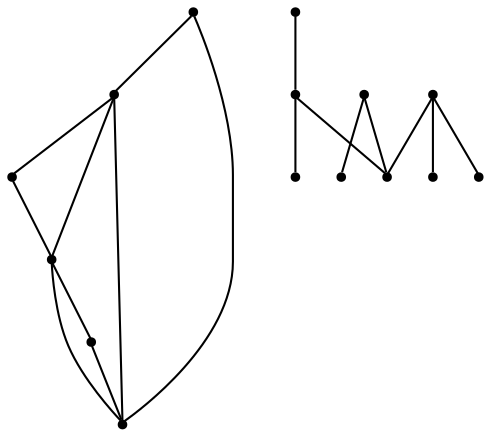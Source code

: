 graph {
  node [shape=point,comment="{\"directed\":false,\"doi\":\"10.4230/LIPIcs.GD.2024.30\",\"figure\":\"10 (1)\"}"]

  v0 [pos="1296.2527875519763,1962.984137804938"]
  v1 [pos="1214.159381285885,2105.1433858463743"]
  v2 [pos="1265.4193478966783,2046.3204391973447"]
  v3 [pos="1248.748089549761,1962.9716760167048"]
  v4 [pos="1265.4193478966783,1879.6478364125312"]
  v5 [pos="1132.0492811213408,1962.9757451720463"]
  v6 [pos="1214.1551839628455,1820.8248897635017"]
  v7 [pos="1049.9684350264668,2105.1433858463743"]
  v8 [pos="967.8707042457286,1962.984137804938"]
  v9 [pos="1073.695679584091,2064.0169414549982"]
  v10 [pos="1073.6998769071306,1861.9388723666448"]
  v11 [pos="998.6792461439052,1879.6478364125312"]
  v12 [pos="1132.0492811213408,1796.3115350201238"]
  v13 [pos="998.6792461439052,2046.320439197345"]
  v14 [pos="1049.9684350264665,1820.8248897635017"]

  v0 -- v1 [id="-1",pos="1296.2527875519763,1962.984137804938 1214.159381285885,2105.1433858463743 1214.159381285885,2105.1433858463743 1214.159381285885,2105.1433858463743"]
  v8 -- v1 [id="-2",pos="967.8707042457286,1962.984137804938 1214.159381285885,2105.1433858463743 1214.159381285885,2105.1433858463743 1214.159381285885,2105.1433858463743"]
  v8 -- v14 [id="-3",pos="967.8707042457286,1962.984137804938 1049.9684350264665,1820.8248897635017 1049.9684350264665,1820.8248897635017 1049.9684350264665,1820.8248897635017"]
  v7 -- v8 [id="-4",pos="1049.9684350264668,2105.1433858463743 967.8707042457286,1962.984137804938 967.8707042457286,1962.984137804938 967.8707042457286,1962.984137804938"]
  v14 -- v6 [id="-5",pos="1049.9684350264665,1820.8248897635017 1214.1551839628455,1820.8248897635017 1214.1551839628455,1820.8248897635017 1214.1551839628455,1820.8248897635017"]
  v9 -- v5 [id="-6",pos="1073.695679584091,2064.0169414549982 1132.0492811213408,1962.9757451720463 1132.0492811213408,1962.9757451720463 1132.0492811213408,1962.9757451720463"]
  v9 -- v13 [id="-7",pos="1073.695679584091,2064.0169414549982 998.6792461439052,2046.320439197345 998.6792461439052,2046.320439197345 998.6792461439052,2046.320439197345"]
  v10 -- v5 [id="-8",pos="1073.6998769071306,1861.9388723666448 1132.0492811213408,1962.9757451720463 1132.0492811213408,1962.9757451720463 1132.0492811213408,1962.9757451720463"]
  v10 -- v12 [id="-9",pos="1073.6998769071306,1861.9388723666448 1132.0492811213408,1796.3115350201238 1132.0492811213408,1796.3115350201238 1132.0492811213408,1796.3115350201238"]
  v10 -- v11 [id="-10",pos="1073.6998769071306,1861.9388723666448 998.6792461439052,1879.6478364125312 998.6792461439052,1879.6478364125312 998.6792461439052,1879.6478364125312"]
  v6 -- v8 [id="-12",pos="1214.1551839628455,1820.8248897635017 967.8707042457286,1962.984137804938 967.8707042457286,1962.984137804938 967.8707042457286,1962.984137804938"]
  v1 -- v7 [id="-13",pos="1214.159381285885,2105.1433858463743 1049.9684350264668,2105.1433858463743 1049.9684350264668,2105.1433858463743 1049.9684350264668,2105.1433858463743"]
  v6 -- v1 [id="-14",pos="1214.1551839628455,1820.8248897635017 1214.159381285885,2105.1433858463743 1214.159381285885,2105.1433858463743 1214.159381285885,2105.1433858463743"]
  v6 -- v0 [id="-15",pos="1214.1551839628455,1820.8248897635017 1296.2527875519763,1962.984137804938 1296.2527875519763,1962.984137804938 1296.2527875519763,1962.984137804938"]
  v3 -- v5 [id="-16",pos="1248.748089549761,1962.9716760167048 1132.0492811213408,1962.9757451720463 1132.0492811213408,1962.9757451720463 1132.0492811213408,1962.9757451720463"]
  v3 -- v4 [id="-17",pos="1248.748089549761,1962.9716760167048 1265.4193478966783,1879.6478364125312 1265.4193478966783,1879.6478364125312 1265.4193478966783,1879.6478364125312"]
  v2 -- v3 [id="-18",pos="1265.4193478966783,2046.3204391973447 1248.748089549761,1962.9716760167048 1248.748089549761,1962.9716760167048 1248.748089549761,1962.9716760167048"]
}